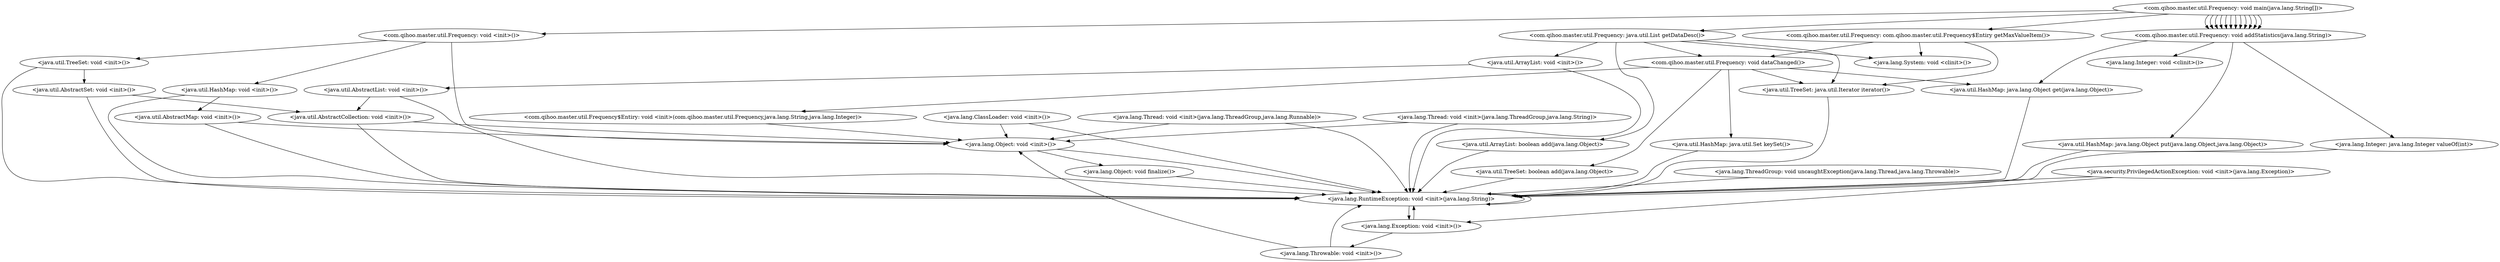 digraph CallGraph {
"<com.qihoo.master.util.Frequency: void main(java.lang.String[])>" -> "<com.qihoo.master.util.Frequency: void <init>()>";
"<java.lang.ThreadGroup: void uncaughtException(java.lang.Thread,java.lang.Throwable)>" -> "<java.lang.RuntimeException: void <init>(java.lang.String)>";
"<java.lang.ClassLoader: void <init>()>" -> "<java.lang.Object: void <init>()>";
"<java.lang.ClassLoader: void <init>()>" -> "<java.lang.RuntimeException: void <init>(java.lang.String)>";
"<java.security.PrivilegedActionException: void <init>(java.lang.Exception)>" -> "<java.lang.Exception: void <init>()>";
"<java.security.PrivilegedActionException: void <init>(java.lang.Exception)>" -> "<java.lang.RuntimeException: void <init>(java.lang.String)>";
"<java.lang.Thread: void <init>(java.lang.ThreadGroup,java.lang.Runnable)>" -> "<java.lang.Object: void <init>()>";
"<java.lang.Thread: void <init>(java.lang.ThreadGroup,java.lang.Runnable)>" -> "<java.lang.RuntimeException: void <init>(java.lang.String)>";
"<java.lang.Thread: void <init>(java.lang.ThreadGroup,java.lang.String)>" -> "<java.lang.Object: void <init>()>";
"<java.lang.Thread: void <init>(java.lang.ThreadGroup,java.lang.String)>" -> "<java.lang.RuntimeException: void <init>(java.lang.String)>";
"<com.qihoo.master.util.Frequency: void <init>()>" -> "<java.lang.Object: void <init>()>";
"<com.qihoo.master.util.Frequency: void <init>()>" -> "<java.util.TreeSet: void <init>()>";
"<com.qihoo.master.util.Frequency: void <init>()>" -> "<java.util.HashMap: void <init>()>";
"<java.lang.RuntimeException: void <init>(java.lang.String)>" -> "<java.lang.Exception: void <init>()>";
"<java.lang.RuntimeException: void <init>(java.lang.String)>" -> "<java.lang.RuntimeException: void <init>(java.lang.String)>";
"<java.lang.Object: void <init>()>" -> "<java.lang.Object: void finalize()>";
"<java.lang.Object: void <init>()>" -> "<java.lang.RuntimeException: void <init>(java.lang.String)>";
"<java.lang.Exception: void <init>()>" -> "<java.lang.Throwable: void <init>()>";
"<java.lang.Exception: void <init>()>" -> "<java.lang.RuntimeException: void <init>(java.lang.String)>";
"<java.util.TreeSet: void <init>()>" -> "<java.util.AbstractSet: void <init>()>";
"<java.util.TreeSet: void <init>()>" -> "<java.lang.RuntimeException: void <init>(java.lang.String)>";
"<java.util.HashMap: void <init>()>" -> "<java.util.AbstractMap: void <init>()>";
"<java.util.HashMap: void <init>()>" -> "<java.lang.RuntimeException: void <init>(java.lang.String)>";
"<java.lang.Object: void finalize()>" -> "<java.lang.RuntimeException: void <init>(java.lang.String)>";
"<java.lang.Throwable: void <init>()>" -> "<java.lang.Object: void <init>()>";
"<java.lang.Throwable: void <init>()>" -> "<java.lang.RuntimeException: void <init>(java.lang.String)>";
"<java.util.AbstractSet: void <init>()>" -> "<java.util.AbstractCollection: void <init>()>";
"<java.util.AbstractSet: void <init>()>" -> "<java.lang.RuntimeException: void <init>(java.lang.String)>";
"<java.util.AbstractMap: void <init>()>" -> "<java.lang.Object: void <init>()>";
"<java.util.AbstractMap: void <init>()>" -> "<java.lang.RuntimeException: void <init>(java.lang.String)>";
"<java.util.AbstractCollection: void <init>()>" -> "<java.lang.Object: void <init>()>";
"<java.util.AbstractCollection: void <init>()>" -> "<java.lang.RuntimeException: void <init>(java.lang.String)>";
"<com.qihoo.master.util.Frequency: void main(java.lang.String[])>" -> "<com.qihoo.master.util.Frequency: void addStatistics(java.lang.String)>";
"<com.qihoo.master.util.Frequency: void main(java.lang.String[])>" -> "<com.qihoo.master.util.Frequency: void addStatistics(java.lang.String)>";
"<com.qihoo.master.util.Frequency: void main(java.lang.String[])>" -> "<com.qihoo.master.util.Frequency: void addStatistics(java.lang.String)>";
"<com.qihoo.master.util.Frequency: void main(java.lang.String[])>" -> "<com.qihoo.master.util.Frequency: void addStatistics(java.lang.String)>";
"<com.qihoo.master.util.Frequency: void main(java.lang.String[])>" -> "<com.qihoo.master.util.Frequency: void addStatistics(java.lang.String)>";
"<com.qihoo.master.util.Frequency: void main(java.lang.String[])>" -> "<com.qihoo.master.util.Frequency: void addStatistics(java.lang.String)>";
"<com.qihoo.master.util.Frequency: void main(java.lang.String[])>" -> "<com.qihoo.master.util.Frequency: void addStatistics(java.lang.String)>";
"<com.qihoo.master.util.Frequency: void main(java.lang.String[])>" -> "<com.qihoo.master.util.Frequency: void addStatistics(java.lang.String)>";
"<com.qihoo.master.util.Frequency: void main(java.lang.String[])>" -> "<com.qihoo.master.util.Frequency: void addStatistics(java.lang.String)>";
"<com.qihoo.master.util.Frequency: void main(java.lang.String[])>" -> "<com.qihoo.master.util.Frequency: void addStatistics(java.lang.String)>";
"<com.qihoo.master.util.Frequency: void main(java.lang.String[])>" -> "<com.qihoo.master.util.Frequency: void addStatistics(java.lang.String)>";
"<com.qihoo.master.util.Frequency: void main(java.lang.String[])>" -> "<com.qihoo.master.util.Frequency: void addStatistics(java.lang.String)>";
"<com.qihoo.master.util.Frequency: void main(java.lang.String[])>" -> "<com.qihoo.master.util.Frequency: com.qihoo.master.util.Frequency$Entiry getMaxValueItem()>";
"<com.qihoo.master.util.Frequency: void main(java.lang.String[])>" -> "<com.qihoo.master.util.Frequency: java.util.List getDataDesc()>";
"<com.qihoo.master.util.Frequency: void addStatistics(java.lang.String)>" -> "<java.lang.Integer: void <clinit>()>";
"<com.qihoo.master.util.Frequency: void addStatistics(java.lang.String)>" -> "<java.lang.Integer: java.lang.Integer valueOf(int)>";
"<com.qihoo.master.util.Frequency: com.qihoo.master.util.Frequency$Entiry getMaxValueItem()>" -> "<java.lang.System: void <clinit>()>";
"<com.qihoo.master.util.Frequency: com.qihoo.master.util.Frequency$Entiry getMaxValueItem()>" -> "<com.qihoo.master.util.Frequency: void dataChanged()>";
"<com.qihoo.master.util.Frequency: java.util.List getDataDesc()>" -> "<java.lang.System: void <clinit>()>";
"<com.qihoo.master.util.Frequency: java.util.List getDataDesc()>" -> "<java.util.ArrayList: void <init>()>";
"<com.qihoo.master.util.Frequency: java.util.List getDataDesc()>" -> "<com.qihoo.master.util.Frequency: void dataChanged()>";
"<java.lang.Integer: java.lang.Integer valueOf(int)>" -> "<java.lang.RuntimeException: void <init>(java.lang.String)>";
"<com.qihoo.master.util.Frequency: void dataChanged()>" -> "<com.qihoo.master.util.Frequency$Entiry: void <init>(com.qihoo.master.util.Frequency,java.lang.String,java.lang.Integer)>";
"<java.util.ArrayList: void <init>()>" -> "<java.util.AbstractList: void <init>()>";
"<java.util.ArrayList: void <init>()>" -> "<java.lang.RuntimeException: void <init>(java.lang.String)>";
"<com.qihoo.master.util.Frequency$Entiry: void <init>(com.qihoo.master.util.Frequency,java.lang.String,java.lang.Integer)>" -> "<java.lang.Object: void <init>()>";
"<java.util.AbstractList: void <init>()>" -> "<java.util.AbstractCollection: void <init>()>";
"<java.util.AbstractList: void <init>()>" -> "<java.lang.RuntimeException: void <init>(java.lang.String)>";
"<com.qihoo.master.util.Frequency: java.util.List getDataDesc()>" -> "<java.util.ArrayList: boolean add(java.lang.Object)>";
"<java.util.ArrayList: boolean add(java.lang.Object)>" -> "<java.lang.RuntimeException: void <init>(java.lang.String)>";
"<com.qihoo.master.util.Frequency: void dataChanged()>" -> "<java.util.TreeSet: java.util.Iterator iterator()>";
"<com.qihoo.master.util.Frequency: void dataChanged()>" -> "<java.util.TreeSet: boolean add(java.lang.Object)>";
"<java.util.TreeSet: java.util.Iterator iterator()>" -> "<java.lang.RuntimeException: void <init>(java.lang.String)>";
"<java.util.TreeSet: boolean add(java.lang.Object)>" -> "<java.lang.RuntimeException: void <init>(java.lang.String)>";
"<com.qihoo.master.util.Frequency: void dataChanged()>" -> "<java.util.HashMap: java.util.Set keySet()>";
"<com.qihoo.master.util.Frequency: void dataChanged()>" -> "<java.util.HashMap: java.lang.Object get(java.lang.Object)>";
"<java.util.HashMap: java.util.Set keySet()>" -> "<java.lang.RuntimeException: void <init>(java.lang.String)>";
"<java.util.HashMap: java.lang.Object get(java.lang.Object)>" -> "<java.lang.RuntimeException: void <init>(java.lang.String)>";
"<com.qihoo.master.util.Frequency: java.util.List getDataDesc()>" -> "<java.util.TreeSet: java.util.Iterator iterator()>";
"<com.qihoo.master.util.Frequency: com.qihoo.master.util.Frequency$Entiry getMaxValueItem()>" -> "<java.util.TreeSet: java.util.Iterator iterator()>";
"<com.qihoo.master.util.Frequency: void addStatistics(java.lang.String)>" -> "<java.util.HashMap: java.lang.Object get(java.lang.Object)>";
"<com.qihoo.master.util.Frequency: void addStatistics(java.lang.String)>" -> "<java.util.HashMap: java.lang.Object put(java.lang.Object,java.lang.Object)>";
"<java.util.HashMap: java.lang.Object put(java.lang.Object,java.lang.Object)>" -> "<java.lang.RuntimeException: void <init>(java.lang.String)>";
}
